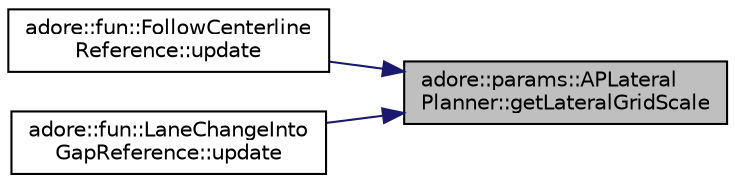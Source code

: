 digraph "adore::params::APLateralPlanner::getLateralGridScale"
{
 // LATEX_PDF_SIZE
  edge [fontname="Helvetica",fontsize="10",labelfontname="Helvetica",labelfontsize="10"];
  node [fontname="Helvetica",fontsize="10",shape=record];
  rankdir="RL";
  Node1 [label="adore::params::APLateral\lPlanner::getLateralGridScale",height=0.2,width=0.4,color="black", fillcolor="grey75", style="filled", fontcolor="black",tooltip="getLateralGridScale returns the size of a grid step d for lateral variations of a maneuver: maneuver ..."];
  Node1 -> Node2 [dir="back",color="midnightblue",fontsize="10",style="solid",fontname="Helvetica"];
  Node2 [label="adore::fun::FollowCenterline\lReference::update",height=0.2,width=0.4,color="black", fillcolor="white", style="filled",URL="$classadore_1_1fun_1_1FollowCenterlineReference.html#a703fb6dae2dbb602ec6c912ba58c5a4a",tooltip=" "];
  Node1 -> Node3 [dir="back",color="midnightblue",fontsize="10",style="solid",fontname="Helvetica"];
  Node3 [label="adore::fun::LaneChangeInto\lGapReference::update",height=0.2,width=0.4,color="black", fillcolor="white", style="filled",URL="$classadore_1_1fun_1_1LaneChangeIntoGapReference.html#a4ccbe5eb1af4aab87420b9d85336ac50",tooltip=" "];
}
